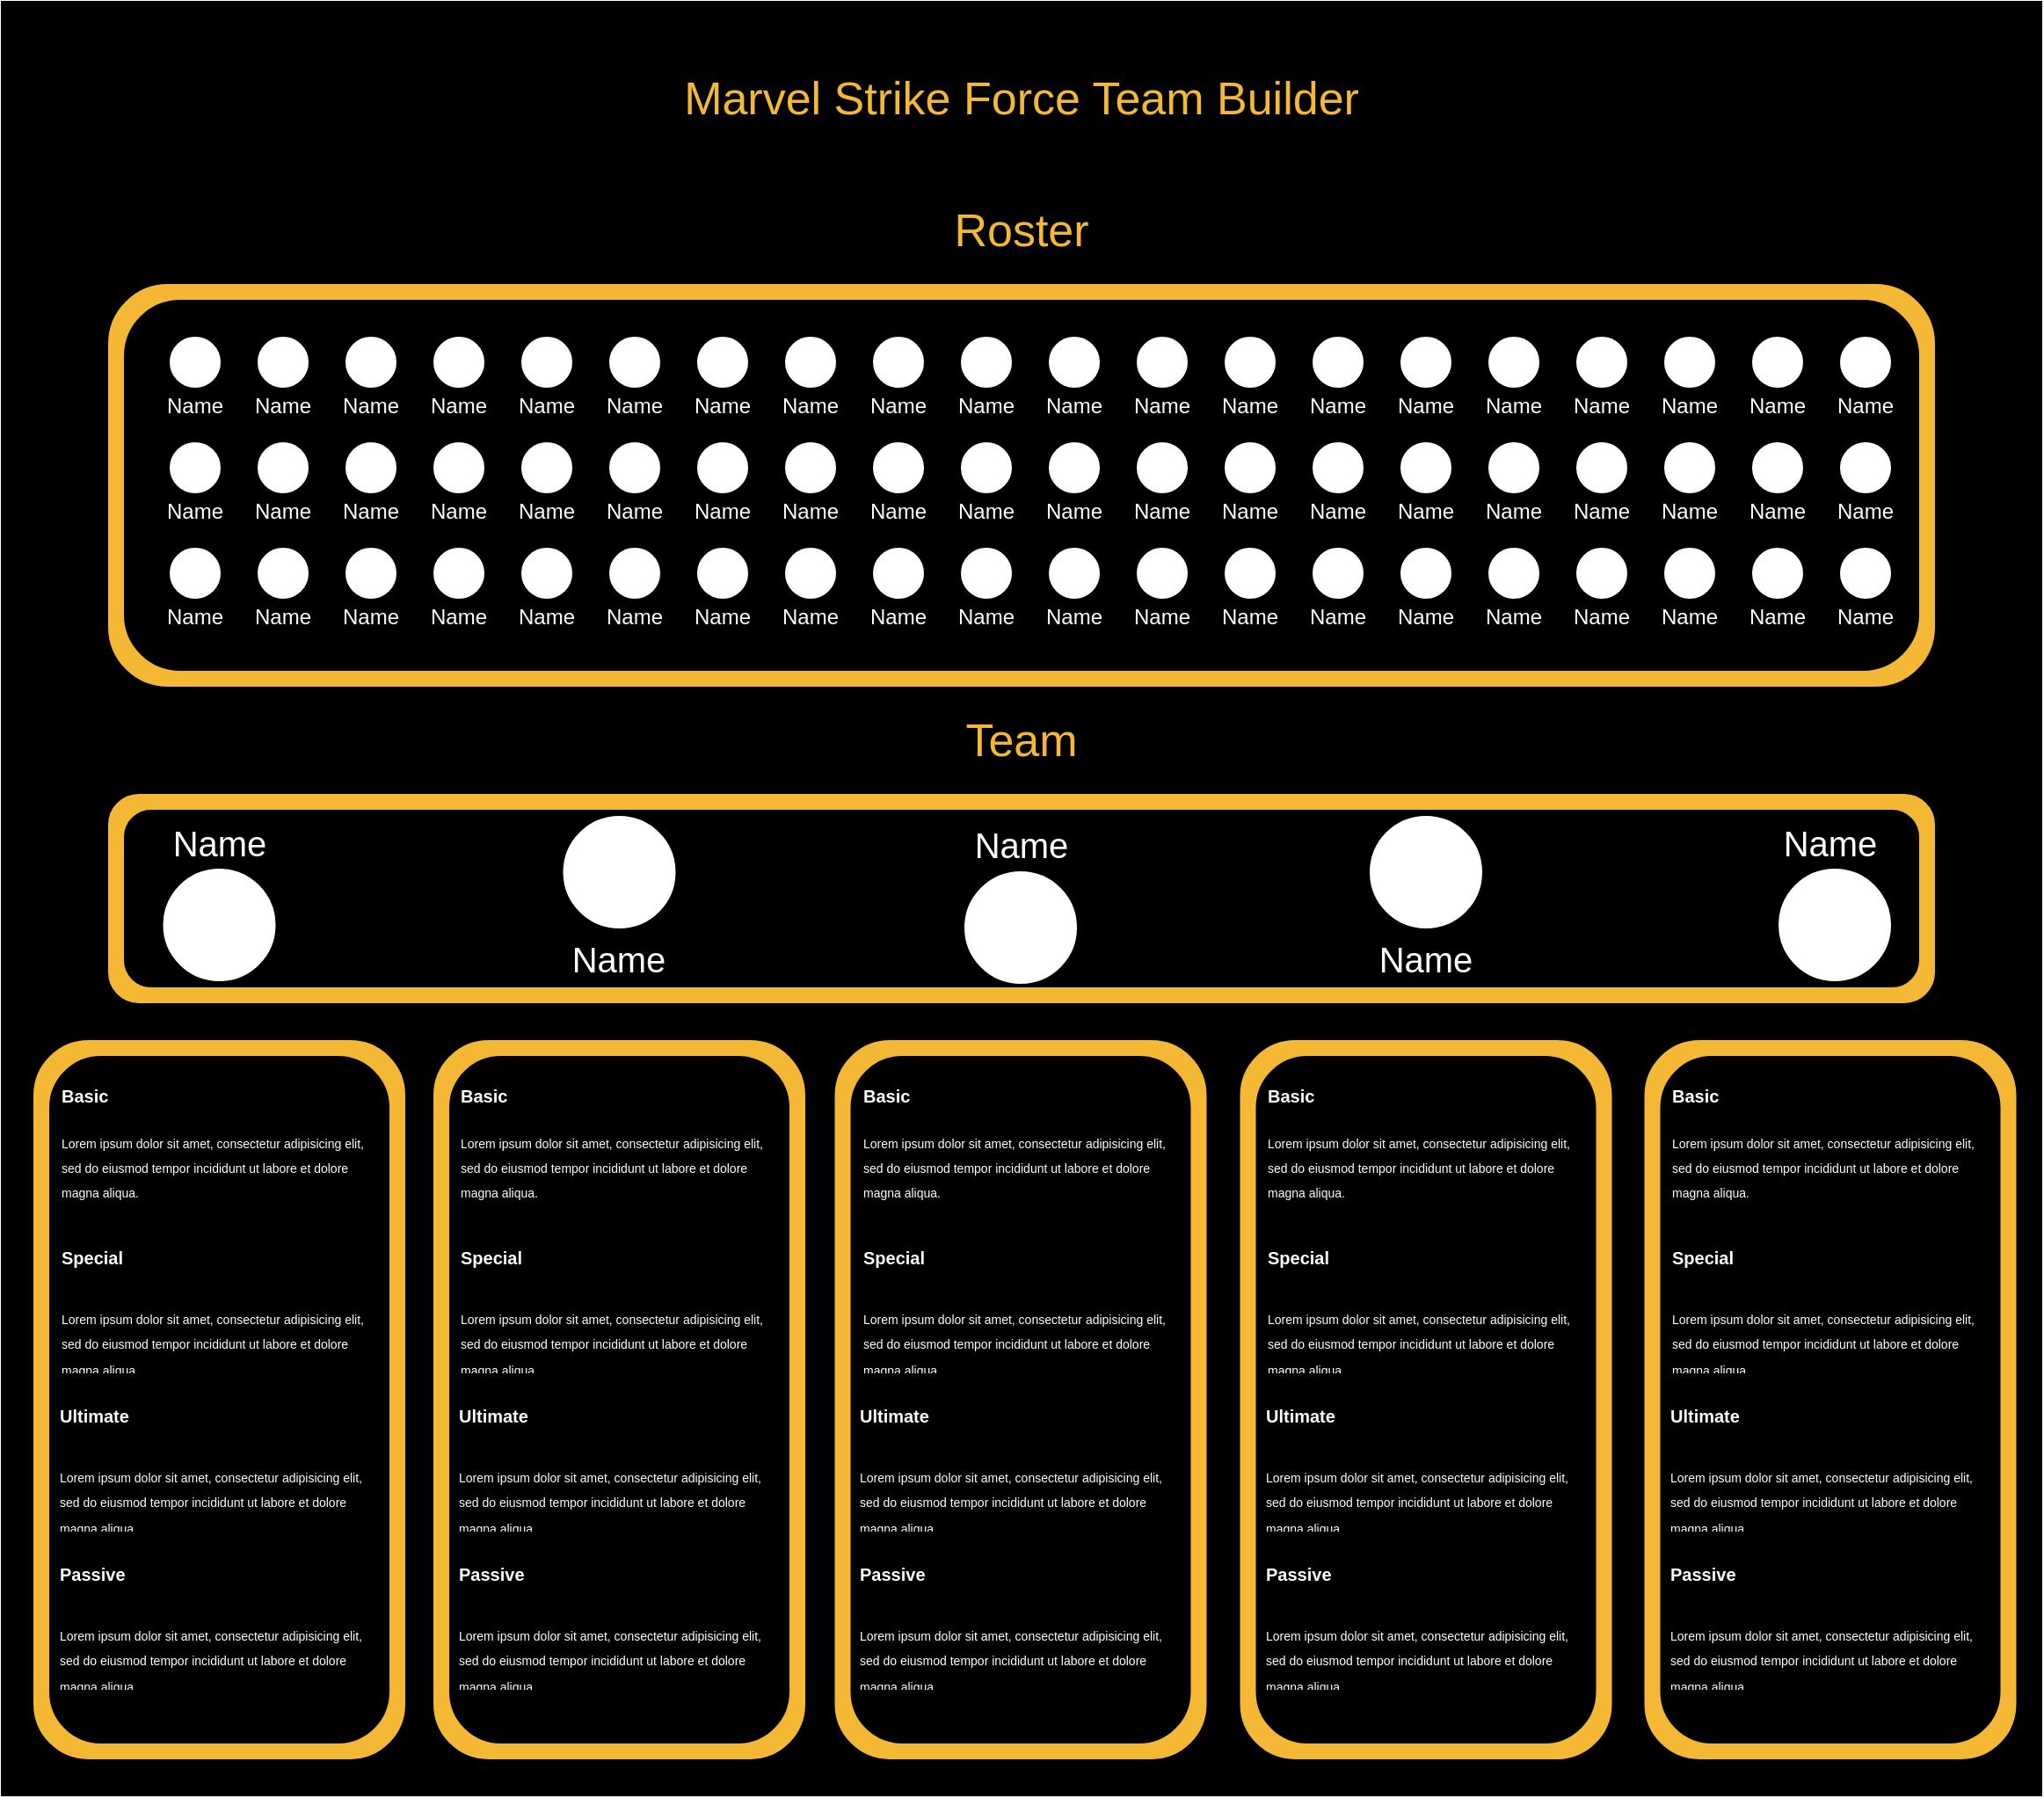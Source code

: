 <mxfile version="14.7.2" type="github">
  <diagram id="bbw6iXYJXdLu6hxIXhFQ" name="Page-1">
    <mxGraphModel dx="2946" dy="1980" grid="1" gridSize="10" guides="1" tooltips="1" connect="1" arrows="1" fold="1" page="1" pageScale="1" pageWidth="1169" pageHeight="827" math="0" shadow="0">
      <root>
        <mxCell id="0" />
        <mxCell id="1" parent="0" />
        <mxCell id="4hjpOmQQZ08YqFkU7Iz2-3" value="" style="rounded=0;whiteSpace=wrap;html=1;fillColor=#000000;" vertex="1" parent="1">
          <mxGeometry x="10" y="-80" width="1160" height="1020" as="geometry" />
        </mxCell>
        <mxCell id="4hjpOmQQZ08YqFkU7Iz2-4" value="" style="rounded=1;whiteSpace=wrap;html=1;fillColor=#f4b834;" vertex="1" parent="1">
          <mxGeometry x="70" y="80" width="1040" height="230" as="geometry" />
        </mxCell>
        <mxCell id="4hjpOmQQZ08YqFkU7Iz2-5" value="&lt;font color=&quot;#f4b834&quot; style=&quot;font-size: 26px&quot;&gt;Roster&lt;/font&gt;" style="text;html=1;strokeColor=none;fillColor=none;align=center;verticalAlign=middle;whiteSpace=wrap;rounded=0;" vertex="1" parent="1">
          <mxGeometry x="510" y="30" width="160" height="40" as="geometry" />
        </mxCell>
        <mxCell id="4hjpOmQQZ08YqFkU7Iz2-7" value="" style="rounded=1;whiteSpace=wrap;html=1;fillColor=#000000;" vertex="1" parent="1">
          <mxGeometry x="80" y="90" width="1020" height="210" as="geometry" />
        </mxCell>
        <mxCell id="4hjpOmQQZ08YqFkU7Iz2-8" value="" style="ellipse;whiteSpace=wrap;html=1;aspect=fixed;fillColor=#FFFFFF;" vertex="1" parent="1">
          <mxGeometry x="105" y="110" width="30" height="30" as="geometry" />
        </mxCell>
        <mxCell id="4hjpOmQQZ08YqFkU7Iz2-9" value="&lt;font color=&quot;#ffffff&quot;&gt;Name&lt;/font&gt;" style="text;html=1;strokeColor=none;fillColor=none;align=center;verticalAlign=middle;whiteSpace=wrap;rounded=0;" vertex="1" parent="1">
          <mxGeometry x="100" y="140" width="40" height="20" as="geometry" />
        </mxCell>
        <mxCell id="4hjpOmQQZ08YqFkU7Iz2-10" value="" style="ellipse;whiteSpace=wrap;html=1;aspect=fixed;fillColor=#FFFFFF;" vertex="1" parent="1">
          <mxGeometry x="155" y="110" width="30" height="30" as="geometry" />
        </mxCell>
        <mxCell id="4hjpOmQQZ08YqFkU7Iz2-11" value="&lt;font color=&quot;#ffffff&quot;&gt;Name&lt;/font&gt;" style="text;html=1;strokeColor=none;fillColor=none;align=center;verticalAlign=middle;whiteSpace=wrap;rounded=0;" vertex="1" parent="1">
          <mxGeometry x="150" y="140" width="40" height="20" as="geometry" />
        </mxCell>
        <mxCell id="4hjpOmQQZ08YqFkU7Iz2-12" value="" style="ellipse;whiteSpace=wrap;html=1;aspect=fixed;fillColor=#FFFFFF;" vertex="1" parent="1">
          <mxGeometry x="205" y="110" width="30" height="30" as="geometry" />
        </mxCell>
        <mxCell id="4hjpOmQQZ08YqFkU7Iz2-13" value="&lt;font color=&quot;#ffffff&quot;&gt;Name&lt;/font&gt;" style="text;html=1;strokeColor=none;fillColor=none;align=center;verticalAlign=middle;whiteSpace=wrap;rounded=0;" vertex="1" parent="1">
          <mxGeometry x="200" y="140" width="40" height="20" as="geometry" />
        </mxCell>
        <mxCell id="4hjpOmQQZ08YqFkU7Iz2-14" value="" style="ellipse;whiteSpace=wrap;html=1;aspect=fixed;fillColor=#FFFFFF;" vertex="1" parent="1">
          <mxGeometry x="255" y="110" width="30" height="30" as="geometry" />
        </mxCell>
        <mxCell id="4hjpOmQQZ08YqFkU7Iz2-15" value="&lt;font color=&quot;#ffffff&quot;&gt;Name&lt;/font&gt;" style="text;html=1;strokeColor=none;fillColor=none;align=center;verticalAlign=middle;whiteSpace=wrap;rounded=0;" vertex="1" parent="1">
          <mxGeometry x="250" y="140" width="40" height="20" as="geometry" />
        </mxCell>
        <mxCell id="4hjpOmQQZ08YqFkU7Iz2-16" value="" style="ellipse;whiteSpace=wrap;html=1;aspect=fixed;fillColor=#FFFFFF;" vertex="1" parent="1">
          <mxGeometry x="305" y="110" width="30" height="30" as="geometry" />
        </mxCell>
        <mxCell id="4hjpOmQQZ08YqFkU7Iz2-17" value="&lt;font color=&quot;#ffffff&quot;&gt;Name&lt;/font&gt;" style="text;html=1;strokeColor=none;fillColor=none;align=center;verticalAlign=middle;whiteSpace=wrap;rounded=0;" vertex="1" parent="1">
          <mxGeometry x="300" y="140" width="40" height="20" as="geometry" />
        </mxCell>
        <mxCell id="4hjpOmQQZ08YqFkU7Iz2-18" value="" style="ellipse;whiteSpace=wrap;html=1;aspect=fixed;fillColor=#FFFFFF;" vertex="1" parent="1">
          <mxGeometry x="355" y="110" width="30" height="30" as="geometry" />
        </mxCell>
        <mxCell id="4hjpOmQQZ08YqFkU7Iz2-19" value="&lt;font color=&quot;#ffffff&quot;&gt;Name&lt;/font&gt;" style="text;html=1;strokeColor=none;fillColor=none;align=center;verticalAlign=middle;whiteSpace=wrap;rounded=0;" vertex="1" parent="1">
          <mxGeometry x="350" y="140" width="40" height="20" as="geometry" />
        </mxCell>
        <mxCell id="4hjpOmQQZ08YqFkU7Iz2-20" value="" style="ellipse;whiteSpace=wrap;html=1;aspect=fixed;fillColor=#FFFFFF;" vertex="1" parent="1">
          <mxGeometry x="405" y="110" width="30" height="30" as="geometry" />
        </mxCell>
        <mxCell id="4hjpOmQQZ08YqFkU7Iz2-21" value="&lt;font color=&quot;#ffffff&quot;&gt;Name&lt;/font&gt;" style="text;html=1;strokeColor=none;fillColor=none;align=center;verticalAlign=middle;whiteSpace=wrap;rounded=0;" vertex="1" parent="1">
          <mxGeometry x="400" y="140" width="40" height="20" as="geometry" />
        </mxCell>
        <mxCell id="4hjpOmQQZ08YqFkU7Iz2-22" value="" style="ellipse;whiteSpace=wrap;html=1;aspect=fixed;fillColor=#FFFFFF;" vertex="1" parent="1">
          <mxGeometry x="455" y="110" width="30" height="30" as="geometry" />
        </mxCell>
        <mxCell id="4hjpOmQQZ08YqFkU7Iz2-23" value="&lt;font color=&quot;#ffffff&quot;&gt;Name&lt;/font&gt;" style="text;html=1;strokeColor=none;fillColor=none;align=center;verticalAlign=middle;whiteSpace=wrap;rounded=0;" vertex="1" parent="1">
          <mxGeometry x="450" y="140" width="40" height="20" as="geometry" />
        </mxCell>
        <mxCell id="4hjpOmQQZ08YqFkU7Iz2-24" value="" style="ellipse;whiteSpace=wrap;html=1;aspect=fixed;fillColor=#FFFFFF;" vertex="1" parent="1">
          <mxGeometry x="505" y="110" width="30" height="30" as="geometry" />
        </mxCell>
        <mxCell id="4hjpOmQQZ08YqFkU7Iz2-25" value="&lt;font color=&quot;#ffffff&quot;&gt;Name&lt;/font&gt;" style="text;html=1;strokeColor=none;fillColor=none;align=center;verticalAlign=middle;whiteSpace=wrap;rounded=0;" vertex="1" parent="1">
          <mxGeometry x="500" y="140" width="40" height="20" as="geometry" />
        </mxCell>
        <mxCell id="4hjpOmQQZ08YqFkU7Iz2-26" value="" style="ellipse;whiteSpace=wrap;html=1;aspect=fixed;fillColor=#FFFFFF;" vertex="1" parent="1">
          <mxGeometry x="555" y="110" width="30" height="30" as="geometry" />
        </mxCell>
        <mxCell id="4hjpOmQQZ08YqFkU7Iz2-27" value="&lt;font color=&quot;#ffffff&quot;&gt;Name&lt;/font&gt;" style="text;html=1;strokeColor=none;fillColor=none;align=center;verticalAlign=middle;whiteSpace=wrap;rounded=0;" vertex="1" parent="1">
          <mxGeometry x="550" y="140" width="40" height="20" as="geometry" />
        </mxCell>
        <mxCell id="4hjpOmQQZ08YqFkU7Iz2-28" value="" style="ellipse;whiteSpace=wrap;html=1;aspect=fixed;fillColor=#FFFFFF;" vertex="1" parent="1">
          <mxGeometry x="605" y="110" width="30" height="30" as="geometry" />
        </mxCell>
        <mxCell id="4hjpOmQQZ08YqFkU7Iz2-29" value="&lt;font color=&quot;#ffffff&quot;&gt;Name&lt;/font&gt;" style="text;html=1;strokeColor=none;fillColor=none;align=center;verticalAlign=middle;whiteSpace=wrap;rounded=0;" vertex="1" parent="1">
          <mxGeometry x="600" y="140" width="40" height="20" as="geometry" />
        </mxCell>
        <mxCell id="4hjpOmQQZ08YqFkU7Iz2-30" value="" style="ellipse;whiteSpace=wrap;html=1;aspect=fixed;fillColor=#FFFFFF;" vertex="1" parent="1">
          <mxGeometry x="655" y="110" width="30" height="30" as="geometry" />
        </mxCell>
        <mxCell id="4hjpOmQQZ08YqFkU7Iz2-31" value="&lt;font color=&quot;#ffffff&quot;&gt;Name&lt;/font&gt;" style="text;html=1;strokeColor=none;fillColor=none;align=center;verticalAlign=middle;whiteSpace=wrap;rounded=0;" vertex="1" parent="1">
          <mxGeometry x="650" y="140" width="40" height="20" as="geometry" />
        </mxCell>
        <mxCell id="4hjpOmQQZ08YqFkU7Iz2-32" value="" style="ellipse;whiteSpace=wrap;html=1;aspect=fixed;fillColor=#FFFFFF;" vertex="1" parent="1">
          <mxGeometry x="705" y="110" width="30" height="30" as="geometry" />
        </mxCell>
        <mxCell id="4hjpOmQQZ08YqFkU7Iz2-33" value="&lt;font color=&quot;#ffffff&quot;&gt;Name&lt;/font&gt;" style="text;html=1;strokeColor=none;fillColor=none;align=center;verticalAlign=middle;whiteSpace=wrap;rounded=0;" vertex="1" parent="1">
          <mxGeometry x="700" y="140" width="40" height="20" as="geometry" />
        </mxCell>
        <mxCell id="4hjpOmQQZ08YqFkU7Iz2-34" value="" style="ellipse;whiteSpace=wrap;html=1;aspect=fixed;fillColor=#FFFFFF;" vertex="1" parent="1">
          <mxGeometry x="755" y="110" width="30" height="30" as="geometry" />
        </mxCell>
        <mxCell id="4hjpOmQQZ08YqFkU7Iz2-35" value="&lt;font color=&quot;#ffffff&quot;&gt;Name&lt;/font&gt;" style="text;html=1;strokeColor=none;fillColor=none;align=center;verticalAlign=middle;whiteSpace=wrap;rounded=0;" vertex="1" parent="1">
          <mxGeometry x="750" y="140" width="40" height="20" as="geometry" />
        </mxCell>
        <mxCell id="4hjpOmQQZ08YqFkU7Iz2-36" value="" style="ellipse;whiteSpace=wrap;html=1;aspect=fixed;fillColor=#FFFFFF;" vertex="1" parent="1">
          <mxGeometry x="805" y="110" width="30" height="30" as="geometry" />
        </mxCell>
        <mxCell id="4hjpOmQQZ08YqFkU7Iz2-37" value="&lt;font color=&quot;#ffffff&quot;&gt;Name&lt;/font&gt;" style="text;html=1;strokeColor=none;fillColor=none;align=center;verticalAlign=middle;whiteSpace=wrap;rounded=0;" vertex="1" parent="1">
          <mxGeometry x="800" y="140" width="40" height="20" as="geometry" />
        </mxCell>
        <mxCell id="4hjpOmQQZ08YqFkU7Iz2-38" value="" style="ellipse;whiteSpace=wrap;html=1;aspect=fixed;fillColor=#FFFFFF;" vertex="1" parent="1">
          <mxGeometry x="855" y="110" width="30" height="30" as="geometry" />
        </mxCell>
        <mxCell id="4hjpOmQQZ08YqFkU7Iz2-39" value="&lt;font color=&quot;#ffffff&quot;&gt;Name&lt;/font&gt;" style="text;html=1;strokeColor=none;fillColor=none;align=center;verticalAlign=middle;whiteSpace=wrap;rounded=0;" vertex="1" parent="1">
          <mxGeometry x="850" y="140" width="40" height="20" as="geometry" />
        </mxCell>
        <mxCell id="4hjpOmQQZ08YqFkU7Iz2-40" value="" style="ellipse;whiteSpace=wrap;html=1;aspect=fixed;fillColor=#FFFFFF;" vertex="1" parent="1">
          <mxGeometry x="905" y="110" width="30" height="30" as="geometry" />
        </mxCell>
        <mxCell id="4hjpOmQQZ08YqFkU7Iz2-41" value="&lt;font color=&quot;#ffffff&quot;&gt;Name&lt;/font&gt;" style="text;html=1;strokeColor=none;fillColor=none;align=center;verticalAlign=middle;whiteSpace=wrap;rounded=0;" vertex="1" parent="1">
          <mxGeometry x="900" y="140" width="40" height="20" as="geometry" />
        </mxCell>
        <mxCell id="4hjpOmQQZ08YqFkU7Iz2-42" value="" style="ellipse;whiteSpace=wrap;html=1;aspect=fixed;fillColor=#FFFFFF;" vertex="1" parent="1">
          <mxGeometry x="955" y="110" width="30" height="30" as="geometry" />
        </mxCell>
        <mxCell id="4hjpOmQQZ08YqFkU7Iz2-43" value="&lt;font color=&quot;#ffffff&quot;&gt;Name&lt;/font&gt;" style="text;html=1;strokeColor=none;fillColor=none;align=center;verticalAlign=middle;whiteSpace=wrap;rounded=0;" vertex="1" parent="1">
          <mxGeometry x="950" y="140" width="40" height="20" as="geometry" />
        </mxCell>
        <mxCell id="4hjpOmQQZ08YqFkU7Iz2-49" value="" style="ellipse;whiteSpace=wrap;html=1;aspect=fixed;fillColor=#FFFFFF;" vertex="1" parent="1">
          <mxGeometry x="1005" y="110" width="30" height="30" as="geometry" />
        </mxCell>
        <mxCell id="4hjpOmQQZ08YqFkU7Iz2-50" value="&lt;font color=&quot;#ffffff&quot;&gt;Name&lt;/font&gt;" style="text;html=1;strokeColor=none;fillColor=none;align=center;verticalAlign=middle;whiteSpace=wrap;rounded=0;" vertex="1" parent="1">
          <mxGeometry x="1000" y="140" width="40" height="20" as="geometry" />
        </mxCell>
        <mxCell id="4hjpOmQQZ08YqFkU7Iz2-51" value="" style="ellipse;whiteSpace=wrap;html=1;aspect=fixed;fillColor=#FFFFFF;" vertex="1" parent="1">
          <mxGeometry x="1055" y="110" width="30" height="30" as="geometry" />
        </mxCell>
        <mxCell id="4hjpOmQQZ08YqFkU7Iz2-52" value="&lt;font color=&quot;#ffffff&quot;&gt;Name&lt;/font&gt;" style="text;html=1;strokeColor=none;fillColor=none;align=center;verticalAlign=middle;whiteSpace=wrap;rounded=0;" vertex="1" parent="1">
          <mxGeometry x="1050" y="140" width="40" height="20" as="geometry" />
        </mxCell>
        <mxCell id="4hjpOmQQZ08YqFkU7Iz2-55" value="" style="ellipse;whiteSpace=wrap;html=1;aspect=fixed;fillColor=#FFFFFF;" vertex="1" parent="1">
          <mxGeometry x="105" y="170" width="30" height="30" as="geometry" />
        </mxCell>
        <mxCell id="4hjpOmQQZ08YqFkU7Iz2-56" value="&lt;font color=&quot;#ffffff&quot;&gt;Name&lt;/font&gt;" style="text;html=1;strokeColor=none;fillColor=none;align=center;verticalAlign=middle;whiteSpace=wrap;rounded=0;" vertex="1" parent="1">
          <mxGeometry x="100" y="200" width="40" height="20" as="geometry" />
        </mxCell>
        <mxCell id="4hjpOmQQZ08YqFkU7Iz2-57" value="" style="ellipse;whiteSpace=wrap;html=1;aspect=fixed;fillColor=#FFFFFF;" vertex="1" parent="1">
          <mxGeometry x="155" y="170" width="30" height="30" as="geometry" />
        </mxCell>
        <mxCell id="4hjpOmQQZ08YqFkU7Iz2-58" value="&lt;font color=&quot;#ffffff&quot;&gt;Name&lt;/font&gt;" style="text;html=1;strokeColor=none;fillColor=none;align=center;verticalAlign=middle;whiteSpace=wrap;rounded=0;" vertex="1" parent="1">
          <mxGeometry x="150" y="200" width="40" height="20" as="geometry" />
        </mxCell>
        <mxCell id="4hjpOmQQZ08YqFkU7Iz2-59" value="" style="ellipse;whiteSpace=wrap;html=1;aspect=fixed;fillColor=#FFFFFF;" vertex="1" parent="1">
          <mxGeometry x="205" y="170" width="30" height="30" as="geometry" />
        </mxCell>
        <mxCell id="4hjpOmQQZ08YqFkU7Iz2-60" value="&lt;font color=&quot;#ffffff&quot;&gt;Name&lt;/font&gt;" style="text;html=1;strokeColor=none;fillColor=none;align=center;verticalAlign=middle;whiteSpace=wrap;rounded=0;" vertex="1" parent="1">
          <mxGeometry x="200" y="200" width="40" height="20" as="geometry" />
        </mxCell>
        <mxCell id="4hjpOmQQZ08YqFkU7Iz2-61" value="" style="ellipse;whiteSpace=wrap;html=1;aspect=fixed;fillColor=#FFFFFF;" vertex="1" parent="1">
          <mxGeometry x="255" y="170" width="30" height="30" as="geometry" />
        </mxCell>
        <mxCell id="4hjpOmQQZ08YqFkU7Iz2-62" value="&lt;font color=&quot;#ffffff&quot;&gt;Name&lt;/font&gt;" style="text;html=1;strokeColor=none;fillColor=none;align=center;verticalAlign=middle;whiteSpace=wrap;rounded=0;" vertex="1" parent="1">
          <mxGeometry x="250" y="200" width="40" height="20" as="geometry" />
        </mxCell>
        <mxCell id="4hjpOmQQZ08YqFkU7Iz2-63" value="" style="ellipse;whiteSpace=wrap;html=1;aspect=fixed;fillColor=#FFFFFF;" vertex="1" parent="1">
          <mxGeometry x="305" y="170" width="30" height="30" as="geometry" />
        </mxCell>
        <mxCell id="4hjpOmQQZ08YqFkU7Iz2-64" value="&lt;font color=&quot;#ffffff&quot;&gt;Name&lt;/font&gt;" style="text;html=1;strokeColor=none;fillColor=none;align=center;verticalAlign=middle;whiteSpace=wrap;rounded=0;" vertex="1" parent="1">
          <mxGeometry x="300" y="200" width="40" height="20" as="geometry" />
        </mxCell>
        <mxCell id="4hjpOmQQZ08YqFkU7Iz2-65" value="" style="ellipse;whiteSpace=wrap;html=1;aspect=fixed;fillColor=#FFFFFF;" vertex="1" parent="1">
          <mxGeometry x="355" y="170" width="30" height="30" as="geometry" />
        </mxCell>
        <mxCell id="4hjpOmQQZ08YqFkU7Iz2-66" value="&lt;font color=&quot;#ffffff&quot;&gt;Name&lt;/font&gt;" style="text;html=1;strokeColor=none;fillColor=none;align=center;verticalAlign=middle;whiteSpace=wrap;rounded=0;" vertex="1" parent="1">
          <mxGeometry x="350" y="200" width="40" height="20" as="geometry" />
        </mxCell>
        <mxCell id="4hjpOmQQZ08YqFkU7Iz2-67" value="" style="ellipse;whiteSpace=wrap;html=1;aspect=fixed;fillColor=#FFFFFF;" vertex="1" parent="1">
          <mxGeometry x="405" y="170" width="30" height="30" as="geometry" />
        </mxCell>
        <mxCell id="4hjpOmQQZ08YqFkU7Iz2-68" value="&lt;font color=&quot;#ffffff&quot;&gt;Name&lt;/font&gt;" style="text;html=1;strokeColor=none;fillColor=none;align=center;verticalAlign=middle;whiteSpace=wrap;rounded=0;" vertex="1" parent="1">
          <mxGeometry x="400" y="200" width="40" height="20" as="geometry" />
        </mxCell>
        <mxCell id="4hjpOmQQZ08YqFkU7Iz2-69" value="" style="ellipse;whiteSpace=wrap;html=1;aspect=fixed;fillColor=#FFFFFF;" vertex="1" parent="1">
          <mxGeometry x="455" y="170" width="30" height="30" as="geometry" />
        </mxCell>
        <mxCell id="4hjpOmQQZ08YqFkU7Iz2-70" value="&lt;font color=&quot;#ffffff&quot;&gt;Name&lt;/font&gt;" style="text;html=1;strokeColor=none;fillColor=none;align=center;verticalAlign=middle;whiteSpace=wrap;rounded=0;" vertex="1" parent="1">
          <mxGeometry x="450" y="200" width="40" height="20" as="geometry" />
        </mxCell>
        <mxCell id="4hjpOmQQZ08YqFkU7Iz2-71" value="" style="ellipse;whiteSpace=wrap;html=1;aspect=fixed;fillColor=#FFFFFF;" vertex="1" parent="1">
          <mxGeometry x="505" y="170" width="30" height="30" as="geometry" />
        </mxCell>
        <mxCell id="4hjpOmQQZ08YqFkU7Iz2-72" value="&lt;font color=&quot;#ffffff&quot;&gt;Name&lt;/font&gt;" style="text;html=1;strokeColor=none;fillColor=none;align=center;verticalAlign=middle;whiteSpace=wrap;rounded=0;" vertex="1" parent="1">
          <mxGeometry x="500" y="200" width="40" height="20" as="geometry" />
        </mxCell>
        <mxCell id="4hjpOmQQZ08YqFkU7Iz2-73" value="" style="ellipse;whiteSpace=wrap;html=1;aspect=fixed;fillColor=#FFFFFF;" vertex="1" parent="1">
          <mxGeometry x="555" y="170" width="30" height="30" as="geometry" />
        </mxCell>
        <mxCell id="4hjpOmQQZ08YqFkU7Iz2-74" value="&lt;font color=&quot;#ffffff&quot;&gt;Name&lt;/font&gt;" style="text;html=1;strokeColor=none;fillColor=none;align=center;verticalAlign=middle;whiteSpace=wrap;rounded=0;" vertex="1" parent="1">
          <mxGeometry x="550" y="200" width="40" height="20" as="geometry" />
        </mxCell>
        <mxCell id="4hjpOmQQZ08YqFkU7Iz2-75" value="" style="ellipse;whiteSpace=wrap;html=1;aspect=fixed;fillColor=#FFFFFF;" vertex="1" parent="1">
          <mxGeometry x="605" y="170" width="30" height="30" as="geometry" />
        </mxCell>
        <mxCell id="4hjpOmQQZ08YqFkU7Iz2-76" value="&lt;font color=&quot;#ffffff&quot;&gt;Name&lt;/font&gt;" style="text;html=1;strokeColor=none;fillColor=none;align=center;verticalAlign=middle;whiteSpace=wrap;rounded=0;" vertex="1" parent="1">
          <mxGeometry x="600" y="200" width="40" height="20" as="geometry" />
        </mxCell>
        <mxCell id="4hjpOmQQZ08YqFkU7Iz2-77" value="" style="ellipse;whiteSpace=wrap;html=1;aspect=fixed;fillColor=#FFFFFF;" vertex="1" parent="1">
          <mxGeometry x="655" y="170" width="30" height="30" as="geometry" />
        </mxCell>
        <mxCell id="4hjpOmQQZ08YqFkU7Iz2-78" value="&lt;font color=&quot;#ffffff&quot;&gt;Name&lt;/font&gt;" style="text;html=1;strokeColor=none;fillColor=none;align=center;verticalAlign=middle;whiteSpace=wrap;rounded=0;" vertex="1" parent="1">
          <mxGeometry x="650" y="200" width="40" height="20" as="geometry" />
        </mxCell>
        <mxCell id="4hjpOmQQZ08YqFkU7Iz2-79" value="" style="ellipse;whiteSpace=wrap;html=1;aspect=fixed;fillColor=#FFFFFF;" vertex="1" parent="1">
          <mxGeometry x="705" y="170" width="30" height="30" as="geometry" />
        </mxCell>
        <mxCell id="4hjpOmQQZ08YqFkU7Iz2-80" value="&lt;font color=&quot;#ffffff&quot;&gt;Name&lt;/font&gt;" style="text;html=1;strokeColor=none;fillColor=none;align=center;verticalAlign=middle;whiteSpace=wrap;rounded=0;" vertex="1" parent="1">
          <mxGeometry x="700" y="200" width="40" height="20" as="geometry" />
        </mxCell>
        <mxCell id="4hjpOmQQZ08YqFkU7Iz2-81" value="" style="ellipse;whiteSpace=wrap;html=1;aspect=fixed;fillColor=#FFFFFF;" vertex="1" parent="1">
          <mxGeometry x="755" y="170" width="30" height="30" as="geometry" />
        </mxCell>
        <mxCell id="4hjpOmQQZ08YqFkU7Iz2-82" value="&lt;font color=&quot;#ffffff&quot;&gt;Name&lt;/font&gt;" style="text;html=1;strokeColor=none;fillColor=none;align=center;verticalAlign=middle;whiteSpace=wrap;rounded=0;" vertex="1" parent="1">
          <mxGeometry x="750" y="200" width="40" height="20" as="geometry" />
        </mxCell>
        <mxCell id="4hjpOmQQZ08YqFkU7Iz2-83" value="" style="ellipse;whiteSpace=wrap;html=1;aspect=fixed;fillColor=#FFFFFF;" vertex="1" parent="1">
          <mxGeometry x="805" y="170" width="30" height="30" as="geometry" />
        </mxCell>
        <mxCell id="4hjpOmQQZ08YqFkU7Iz2-84" value="&lt;font color=&quot;#ffffff&quot;&gt;Name&lt;/font&gt;" style="text;html=1;strokeColor=none;fillColor=none;align=center;verticalAlign=middle;whiteSpace=wrap;rounded=0;" vertex="1" parent="1">
          <mxGeometry x="800" y="200" width="40" height="20" as="geometry" />
        </mxCell>
        <mxCell id="4hjpOmQQZ08YqFkU7Iz2-85" value="" style="ellipse;whiteSpace=wrap;html=1;aspect=fixed;fillColor=#FFFFFF;" vertex="1" parent="1">
          <mxGeometry x="855" y="170" width="30" height="30" as="geometry" />
        </mxCell>
        <mxCell id="4hjpOmQQZ08YqFkU7Iz2-86" value="&lt;font color=&quot;#ffffff&quot;&gt;Name&lt;/font&gt;" style="text;html=1;strokeColor=none;fillColor=none;align=center;verticalAlign=middle;whiteSpace=wrap;rounded=0;" vertex="1" parent="1">
          <mxGeometry x="850" y="200" width="40" height="20" as="geometry" />
        </mxCell>
        <mxCell id="4hjpOmQQZ08YqFkU7Iz2-87" value="" style="ellipse;whiteSpace=wrap;html=1;aspect=fixed;fillColor=#FFFFFF;" vertex="1" parent="1">
          <mxGeometry x="905" y="170" width="30" height="30" as="geometry" />
        </mxCell>
        <mxCell id="4hjpOmQQZ08YqFkU7Iz2-88" value="&lt;font color=&quot;#ffffff&quot;&gt;Name&lt;/font&gt;" style="text;html=1;strokeColor=none;fillColor=none;align=center;verticalAlign=middle;whiteSpace=wrap;rounded=0;" vertex="1" parent="1">
          <mxGeometry x="900" y="200" width="40" height="20" as="geometry" />
        </mxCell>
        <mxCell id="4hjpOmQQZ08YqFkU7Iz2-89" value="" style="ellipse;whiteSpace=wrap;html=1;aspect=fixed;fillColor=#FFFFFF;" vertex="1" parent="1">
          <mxGeometry x="955" y="170" width="30" height="30" as="geometry" />
        </mxCell>
        <mxCell id="4hjpOmQQZ08YqFkU7Iz2-90" value="&lt;font color=&quot;#ffffff&quot;&gt;Name&lt;/font&gt;" style="text;html=1;strokeColor=none;fillColor=none;align=center;verticalAlign=middle;whiteSpace=wrap;rounded=0;" vertex="1" parent="1">
          <mxGeometry x="950" y="200" width="40" height="20" as="geometry" />
        </mxCell>
        <mxCell id="4hjpOmQQZ08YqFkU7Iz2-91" value="" style="ellipse;whiteSpace=wrap;html=1;aspect=fixed;fillColor=#FFFFFF;" vertex="1" parent="1">
          <mxGeometry x="1005" y="170" width="30" height="30" as="geometry" />
        </mxCell>
        <mxCell id="4hjpOmQQZ08YqFkU7Iz2-92" value="&lt;font color=&quot;#ffffff&quot;&gt;Name&lt;/font&gt;" style="text;html=1;strokeColor=none;fillColor=none;align=center;verticalAlign=middle;whiteSpace=wrap;rounded=0;" vertex="1" parent="1">
          <mxGeometry x="1000" y="200" width="40" height="20" as="geometry" />
        </mxCell>
        <mxCell id="4hjpOmQQZ08YqFkU7Iz2-93" value="" style="ellipse;whiteSpace=wrap;html=1;aspect=fixed;fillColor=#FFFFFF;" vertex="1" parent="1">
          <mxGeometry x="1055" y="170" width="30" height="30" as="geometry" />
        </mxCell>
        <mxCell id="4hjpOmQQZ08YqFkU7Iz2-94" value="&lt;font color=&quot;#ffffff&quot;&gt;Name&lt;/font&gt;" style="text;html=1;strokeColor=none;fillColor=none;align=center;verticalAlign=middle;whiteSpace=wrap;rounded=0;" vertex="1" parent="1">
          <mxGeometry x="1050" y="200" width="40" height="20" as="geometry" />
        </mxCell>
        <mxCell id="4hjpOmQQZ08YqFkU7Iz2-95" value="" style="ellipse;whiteSpace=wrap;html=1;aspect=fixed;fillColor=#FFFFFF;" vertex="1" parent="1">
          <mxGeometry x="105" y="230" width="30" height="30" as="geometry" />
        </mxCell>
        <mxCell id="4hjpOmQQZ08YqFkU7Iz2-96" value="&lt;font color=&quot;#ffffff&quot;&gt;Name&lt;/font&gt;" style="text;html=1;strokeColor=none;fillColor=none;align=center;verticalAlign=middle;whiteSpace=wrap;rounded=0;" vertex="1" parent="1">
          <mxGeometry x="100" y="260" width="40" height="20" as="geometry" />
        </mxCell>
        <mxCell id="4hjpOmQQZ08YqFkU7Iz2-97" value="" style="ellipse;whiteSpace=wrap;html=1;aspect=fixed;fillColor=#FFFFFF;" vertex="1" parent="1">
          <mxGeometry x="155" y="230" width="30" height="30" as="geometry" />
        </mxCell>
        <mxCell id="4hjpOmQQZ08YqFkU7Iz2-98" value="&lt;font color=&quot;#ffffff&quot;&gt;Name&lt;/font&gt;" style="text;html=1;strokeColor=none;fillColor=none;align=center;verticalAlign=middle;whiteSpace=wrap;rounded=0;" vertex="1" parent="1">
          <mxGeometry x="150" y="260" width="40" height="20" as="geometry" />
        </mxCell>
        <mxCell id="4hjpOmQQZ08YqFkU7Iz2-99" value="" style="ellipse;whiteSpace=wrap;html=1;aspect=fixed;fillColor=#FFFFFF;" vertex="1" parent="1">
          <mxGeometry x="205" y="230" width="30" height="30" as="geometry" />
        </mxCell>
        <mxCell id="4hjpOmQQZ08YqFkU7Iz2-100" value="&lt;font color=&quot;#ffffff&quot;&gt;Name&lt;/font&gt;" style="text;html=1;strokeColor=none;fillColor=none;align=center;verticalAlign=middle;whiteSpace=wrap;rounded=0;" vertex="1" parent="1">
          <mxGeometry x="200" y="260" width="40" height="20" as="geometry" />
        </mxCell>
        <mxCell id="4hjpOmQQZ08YqFkU7Iz2-101" value="" style="ellipse;whiteSpace=wrap;html=1;aspect=fixed;fillColor=#FFFFFF;" vertex="1" parent="1">
          <mxGeometry x="255" y="230" width="30" height="30" as="geometry" />
        </mxCell>
        <mxCell id="4hjpOmQQZ08YqFkU7Iz2-102" value="&lt;font color=&quot;#ffffff&quot;&gt;Name&lt;/font&gt;" style="text;html=1;strokeColor=none;fillColor=none;align=center;verticalAlign=middle;whiteSpace=wrap;rounded=0;" vertex="1" parent="1">
          <mxGeometry x="250" y="260" width="40" height="20" as="geometry" />
        </mxCell>
        <mxCell id="4hjpOmQQZ08YqFkU7Iz2-103" value="" style="ellipse;whiteSpace=wrap;html=1;aspect=fixed;fillColor=#FFFFFF;" vertex="1" parent="1">
          <mxGeometry x="305" y="230" width="30" height="30" as="geometry" />
        </mxCell>
        <mxCell id="4hjpOmQQZ08YqFkU7Iz2-104" value="&lt;font color=&quot;#ffffff&quot;&gt;Name&lt;/font&gt;" style="text;html=1;strokeColor=none;fillColor=none;align=center;verticalAlign=middle;whiteSpace=wrap;rounded=0;" vertex="1" parent="1">
          <mxGeometry x="300" y="260" width="40" height="20" as="geometry" />
        </mxCell>
        <mxCell id="4hjpOmQQZ08YqFkU7Iz2-105" value="" style="ellipse;whiteSpace=wrap;html=1;aspect=fixed;fillColor=#FFFFFF;" vertex="1" parent="1">
          <mxGeometry x="355" y="230" width="30" height="30" as="geometry" />
        </mxCell>
        <mxCell id="4hjpOmQQZ08YqFkU7Iz2-106" value="&lt;font color=&quot;#ffffff&quot;&gt;Name&lt;/font&gt;" style="text;html=1;strokeColor=none;fillColor=none;align=center;verticalAlign=middle;whiteSpace=wrap;rounded=0;" vertex="1" parent="1">
          <mxGeometry x="350" y="260" width="40" height="20" as="geometry" />
        </mxCell>
        <mxCell id="4hjpOmQQZ08YqFkU7Iz2-107" value="" style="ellipse;whiteSpace=wrap;html=1;aspect=fixed;fillColor=#FFFFFF;" vertex="1" parent="1">
          <mxGeometry x="405" y="230" width="30" height="30" as="geometry" />
        </mxCell>
        <mxCell id="4hjpOmQQZ08YqFkU7Iz2-108" value="&lt;font color=&quot;#ffffff&quot;&gt;Name&lt;/font&gt;" style="text;html=1;strokeColor=none;fillColor=none;align=center;verticalAlign=middle;whiteSpace=wrap;rounded=0;" vertex="1" parent="1">
          <mxGeometry x="400" y="260" width="40" height="20" as="geometry" />
        </mxCell>
        <mxCell id="4hjpOmQQZ08YqFkU7Iz2-109" value="" style="ellipse;whiteSpace=wrap;html=1;aspect=fixed;fillColor=#FFFFFF;" vertex="1" parent="1">
          <mxGeometry x="455" y="230" width="30" height="30" as="geometry" />
        </mxCell>
        <mxCell id="4hjpOmQQZ08YqFkU7Iz2-110" value="&lt;font color=&quot;#ffffff&quot;&gt;Name&lt;/font&gt;" style="text;html=1;strokeColor=none;fillColor=none;align=center;verticalAlign=middle;whiteSpace=wrap;rounded=0;" vertex="1" parent="1">
          <mxGeometry x="450" y="260" width="40" height="20" as="geometry" />
        </mxCell>
        <mxCell id="4hjpOmQQZ08YqFkU7Iz2-111" value="" style="ellipse;whiteSpace=wrap;html=1;aspect=fixed;fillColor=#FFFFFF;" vertex="1" parent="1">
          <mxGeometry x="505" y="230" width="30" height="30" as="geometry" />
        </mxCell>
        <mxCell id="4hjpOmQQZ08YqFkU7Iz2-112" value="&lt;font color=&quot;#ffffff&quot;&gt;Name&lt;/font&gt;" style="text;html=1;strokeColor=none;fillColor=none;align=center;verticalAlign=middle;whiteSpace=wrap;rounded=0;" vertex="1" parent="1">
          <mxGeometry x="500" y="260" width="40" height="20" as="geometry" />
        </mxCell>
        <mxCell id="4hjpOmQQZ08YqFkU7Iz2-113" value="" style="ellipse;whiteSpace=wrap;html=1;aspect=fixed;fillColor=#FFFFFF;" vertex="1" parent="1">
          <mxGeometry x="555" y="230" width="30" height="30" as="geometry" />
        </mxCell>
        <mxCell id="4hjpOmQQZ08YqFkU7Iz2-114" value="&lt;font color=&quot;#ffffff&quot;&gt;Name&lt;/font&gt;" style="text;html=1;strokeColor=none;fillColor=none;align=center;verticalAlign=middle;whiteSpace=wrap;rounded=0;" vertex="1" parent="1">
          <mxGeometry x="550" y="260" width="40" height="20" as="geometry" />
        </mxCell>
        <mxCell id="4hjpOmQQZ08YqFkU7Iz2-115" value="" style="ellipse;whiteSpace=wrap;html=1;aspect=fixed;fillColor=#FFFFFF;" vertex="1" parent="1">
          <mxGeometry x="605" y="230" width="30" height="30" as="geometry" />
        </mxCell>
        <mxCell id="4hjpOmQQZ08YqFkU7Iz2-116" value="&lt;font color=&quot;#ffffff&quot;&gt;Name&lt;/font&gt;" style="text;html=1;strokeColor=none;fillColor=none;align=center;verticalAlign=middle;whiteSpace=wrap;rounded=0;" vertex="1" parent="1">
          <mxGeometry x="600" y="260" width="40" height="20" as="geometry" />
        </mxCell>
        <mxCell id="4hjpOmQQZ08YqFkU7Iz2-117" value="" style="ellipse;whiteSpace=wrap;html=1;aspect=fixed;fillColor=#FFFFFF;" vertex="1" parent="1">
          <mxGeometry x="655" y="230" width="30" height="30" as="geometry" />
        </mxCell>
        <mxCell id="4hjpOmQQZ08YqFkU7Iz2-118" value="&lt;font color=&quot;#ffffff&quot;&gt;Name&lt;/font&gt;" style="text;html=1;strokeColor=none;fillColor=none;align=center;verticalAlign=middle;whiteSpace=wrap;rounded=0;" vertex="1" parent="1">
          <mxGeometry x="650" y="260" width="40" height="20" as="geometry" />
        </mxCell>
        <mxCell id="4hjpOmQQZ08YqFkU7Iz2-119" value="" style="ellipse;whiteSpace=wrap;html=1;aspect=fixed;fillColor=#FFFFFF;" vertex="1" parent="1">
          <mxGeometry x="705" y="230" width="30" height="30" as="geometry" />
        </mxCell>
        <mxCell id="4hjpOmQQZ08YqFkU7Iz2-120" value="&lt;font color=&quot;#ffffff&quot;&gt;Name&lt;/font&gt;" style="text;html=1;strokeColor=none;fillColor=none;align=center;verticalAlign=middle;whiteSpace=wrap;rounded=0;" vertex="1" parent="1">
          <mxGeometry x="700" y="260" width="40" height="20" as="geometry" />
        </mxCell>
        <mxCell id="4hjpOmQQZ08YqFkU7Iz2-121" value="" style="ellipse;whiteSpace=wrap;html=1;aspect=fixed;fillColor=#FFFFFF;" vertex="1" parent="1">
          <mxGeometry x="755" y="230" width="30" height="30" as="geometry" />
        </mxCell>
        <mxCell id="4hjpOmQQZ08YqFkU7Iz2-122" value="&lt;font color=&quot;#ffffff&quot;&gt;Name&lt;/font&gt;" style="text;html=1;strokeColor=none;fillColor=none;align=center;verticalAlign=middle;whiteSpace=wrap;rounded=0;" vertex="1" parent="1">
          <mxGeometry x="750" y="260" width="40" height="20" as="geometry" />
        </mxCell>
        <mxCell id="4hjpOmQQZ08YqFkU7Iz2-123" value="" style="ellipse;whiteSpace=wrap;html=1;aspect=fixed;fillColor=#FFFFFF;" vertex="1" parent="1">
          <mxGeometry x="805" y="230" width="30" height="30" as="geometry" />
        </mxCell>
        <mxCell id="4hjpOmQQZ08YqFkU7Iz2-124" value="&lt;font color=&quot;#ffffff&quot;&gt;Name&lt;/font&gt;" style="text;html=1;strokeColor=none;fillColor=none;align=center;verticalAlign=middle;whiteSpace=wrap;rounded=0;" vertex="1" parent="1">
          <mxGeometry x="800" y="260" width="40" height="20" as="geometry" />
        </mxCell>
        <mxCell id="4hjpOmQQZ08YqFkU7Iz2-125" value="" style="ellipse;whiteSpace=wrap;html=1;aspect=fixed;fillColor=#FFFFFF;" vertex="1" parent="1">
          <mxGeometry x="855" y="230" width="30" height="30" as="geometry" />
        </mxCell>
        <mxCell id="4hjpOmQQZ08YqFkU7Iz2-126" value="&lt;font color=&quot;#ffffff&quot;&gt;Name&lt;/font&gt;" style="text;html=1;strokeColor=none;fillColor=none;align=center;verticalAlign=middle;whiteSpace=wrap;rounded=0;" vertex="1" parent="1">
          <mxGeometry x="850" y="260" width="40" height="20" as="geometry" />
        </mxCell>
        <mxCell id="4hjpOmQQZ08YqFkU7Iz2-127" value="" style="ellipse;whiteSpace=wrap;html=1;aspect=fixed;fillColor=#FFFFFF;" vertex="1" parent="1">
          <mxGeometry x="905" y="230" width="30" height="30" as="geometry" />
        </mxCell>
        <mxCell id="4hjpOmQQZ08YqFkU7Iz2-128" value="&lt;font color=&quot;#ffffff&quot;&gt;Name&lt;/font&gt;" style="text;html=1;strokeColor=none;fillColor=none;align=center;verticalAlign=middle;whiteSpace=wrap;rounded=0;" vertex="1" parent="1">
          <mxGeometry x="900" y="260" width="40" height="20" as="geometry" />
        </mxCell>
        <mxCell id="4hjpOmQQZ08YqFkU7Iz2-129" value="" style="ellipse;whiteSpace=wrap;html=1;aspect=fixed;fillColor=#FFFFFF;" vertex="1" parent="1">
          <mxGeometry x="955" y="230" width="30" height="30" as="geometry" />
        </mxCell>
        <mxCell id="4hjpOmQQZ08YqFkU7Iz2-130" value="&lt;font color=&quot;#ffffff&quot;&gt;Name&lt;/font&gt;" style="text;html=1;strokeColor=none;fillColor=none;align=center;verticalAlign=middle;whiteSpace=wrap;rounded=0;" vertex="1" parent="1">
          <mxGeometry x="950" y="260" width="40" height="20" as="geometry" />
        </mxCell>
        <mxCell id="4hjpOmQQZ08YqFkU7Iz2-131" value="" style="ellipse;whiteSpace=wrap;html=1;aspect=fixed;fillColor=#FFFFFF;" vertex="1" parent="1">
          <mxGeometry x="1005" y="230" width="30" height="30" as="geometry" />
        </mxCell>
        <mxCell id="4hjpOmQQZ08YqFkU7Iz2-132" value="&lt;font color=&quot;#ffffff&quot;&gt;Name&lt;/font&gt;" style="text;html=1;strokeColor=none;fillColor=none;align=center;verticalAlign=middle;whiteSpace=wrap;rounded=0;" vertex="1" parent="1">
          <mxGeometry x="1000" y="260" width="40" height="20" as="geometry" />
        </mxCell>
        <mxCell id="4hjpOmQQZ08YqFkU7Iz2-133" value="" style="ellipse;whiteSpace=wrap;html=1;aspect=fixed;fillColor=#FFFFFF;" vertex="1" parent="1">
          <mxGeometry x="1055" y="230" width="30" height="30" as="geometry" />
        </mxCell>
        <mxCell id="4hjpOmQQZ08YqFkU7Iz2-134" value="&lt;font color=&quot;#ffffff&quot;&gt;Name&lt;/font&gt;" style="text;html=1;strokeColor=none;fillColor=none;align=center;verticalAlign=middle;whiteSpace=wrap;rounded=0;" vertex="1" parent="1">
          <mxGeometry x="1050" y="260" width="40" height="20" as="geometry" />
        </mxCell>
        <mxCell id="4hjpOmQQZ08YqFkU7Iz2-135" value="&lt;font color=&quot;#f4b834&quot; style=&quot;font-size: 26px&quot;&gt;Team&lt;/font&gt;" style="text;html=1;strokeColor=none;fillColor=none;align=center;verticalAlign=middle;whiteSpace=wrap;rounded=0;" vertex="1" parent="1">
          <mxGeometry x="510" y="320" width="160" height="40" as="geometry" />
        </mxCell>
        <mxCell id="4hjpOmQQZ08YqFkU7Iz2-139" value="" style="rounded=1;whiteSpace=wrap;html=1;fillColor=#f4b834;" vertex="1" parent="1">
          <mxGeometry x="70" y="370" width="1040" height="120" as="geometry" />
        </mxCell>
        <mxCell id="4hjpOmQQZ08YqFkU7Iz2-140" value="" style="rounded=1;whiteSpace=wrap;html=1;fillColor=#000000;" vertex="1" parent="1">
          <mxGeometry x="80" y="380" width="1020" height="100" as="geometry" />
        </mxCell>
        <mxCell id="4hjpOmQQZ08YqFkU7Iz2-141" value="" style="ellipse;whiteSpace=wrap;html=1;aspect=fixed;fillColor=#FFFFFF;" vertex="1" parent="1">
          <mxGeometry x="101.25" y="412.5" width="65" height="65" as="geometry" />
        </mxCell>
        <mxCell id="4hjpOmQQZ08YqFkU7Iz2-142" value="&lt;font color=&quot;#ffffff&quot; style=&quot;font-size: 20px&quot;&gt;Name&lt;/font&gt;" style="text;html=1;strokeColor=none;fillColor=none;align=center;verticalAlign=middle;whiteSpace=wrap;rounded=0;" vertex="1" parent="1">
          <mxGeometry x="93.75" y="382.5" width="80" height="30" as="geometry" />
        </mxCell>
        <mxCell id="4hjpOmQQZ08YqFkU7Iz2-143" value="" style="ellipse;whiteSpace=wrap;html=1;aspect=fixed;fillColor=#FFFFFF;" vertex="1" parent="1">
          <mxGeometry x="557" y="414" width="65" height="65" as="geometry" />
        </mxCell>
        <mxCell id="4hjpOmQQZ08YqFkU7Iz2-144" value="" style="ellipse;whiteSpace=wrap;html=1;aspect=fixed;fillColor=#FFFFFF;" vertex="1" parent="1">
          <mxGeometry x="328.75" y="382.5" width="65" height="65" as="geometry" />
        </mxCell>
        <mxCell id="4hjpOmQQZ08YqFkU7Iz2-145" value="" style="ellipse;whiteSpace=wrap;html=1;aspect=fixed;fillColor=#FFFFFF;" vertex="1" parent="1">
          <mxGeometry x="787.5" y="382.5" width="65" height="65" as="geometry" />
        </mxCell>
        <mxCell id="4hjpOmQQZ08YqFkU7Iz2-146" value="" style="ellipse;whiteSpace=wrap;html=1;aspect=fixed;fillColor=#FFFFFF;" vertex="1" parent="1">
          <mxGeometry x="1020" y="412.5" width="65" height="65" as="geometry" />
        </mxCell>
        <mxCell id="4hjpOmQQZ08YqFkU7Iz2-147" value="&lt;font color=&quot;#ffffff&quot; style=&quot;font-size: 20px&quot;&gt;Name&lt;/font&gt;" style="text;html=1;strokeColor=none;fillColor=none;align=center;verticalAlign=middle;whiteSpace=wrap;rounded=0;" vertex="1" parent="1">
          <mxGeometry x="321.25" y="449" width="80" height="30" as="geometry" />
        </mxCell>
        <mxCell id="4hjpOmQQZ08YqFkU7Iz2-148" value="&lt;font color=&quot;#ffffff&quot; style=&quot;font-size: 20px&quot;&gt;Name&lt;/font&gt;" style="text;html=1;strokeColor=none;fillColor=none;align=center;verticalAlign=middle;whiteSpace=wrap;rounded=0;" vertex="1" parent="1">
          <mxGeometry x="550" y="384" width="80" height="30" as="geometry" />
        </mxCell>
        <mxCell id="4hjpOmQQZ08YqFkU7Iz2-149" value="&lt;font color=&quot;#ffffff&quot; style=&quot;font-size: 20px&quot;&gt;Name&lt;/font&gt;" style="text;html=1;strokeColor=none;fillColor=none;align=center;verticalAlign=middle;whiteSpace=wrap;rounded=0;" vertex="1" parent="1">
          <mxGeometry x="1010" y="382.5" width="80" height="30" as="geometry" />
        </mxCell>
        <mxCell id="4hjpOmQQZ08YqFkU7Iz2-150" value="&lt;font color=&quot;#ffffff&quot; style=&quot;font-size: 20px&quot;&gt;Name&lt;/font&gt;" style="text;html=1;strokeColor=none;fillColor=none;align=center;verticalAlign=middle;whiteSpace=wrap;rounded=0;" vertex="1" parent="1">
          <mxGeometry x="780" y="449" width="80" height="30" as="geometry" />
        </mxCell>
        <mxCell id="4hjpOmQQZ08YqFkU7Iz2-151" value="" style="rounded=1;whiteSpace=wrap;html=1;fillColor=#f4b834;" vertex="1" parent="1">
          <mxGeometry x="27.5" y="510" width="212.5" height="410" as="geometry" />
        </mxCell>
        <mxCell id="4hjpOmQQZ08YqFkU7Iz2-152" value="" style="rounded=1;whiteSpace=wrap;html=1;fillColor=#000000;" vertex="1" parent="1">
          <mxGeometry x="37.5" y="520" width="192.5" height="390" as="geometry" />
        </mxCell>
        <mxCell id="4hjpOmQQZ08YqFkU7Iz2-163" value="&lt;h1 style=&quot;font-size: 10px&quot;&gt;&lt;font color=&quot;#ffffff&quot; style=&quot;font-size: 10px&quot;&gt;Basic&lt;/font&gt;&lt;/h1&gt;&lt;p&gt;&lt;font color=&quot;#ffffff&quot; style=&quot;font-size: 7px&quot;&gt;Lorem ipsum dolor sit amet, consectetur adipisicing elit, sed do eiusmod tempor incididunt ut labore et dolore magna aliqua.&lt;/font&gt;&lt;/p&gt;" style="text;html=1;strokeColor=none;fillColor=none;spacing=5;spacingTop=-20;whiteSpace=wrap;overflow=hidden;rounded=0;" vertex="1" parent="1">
          <mxGeometry x="38.75" y="540" width="190" height="70" as="geometry" />
        </mxCell>
        <mxCell id="4hjpOmQQZ08YqFkU7Iz2-168" value="&lt;h1&gt;&lt;font color=&quot;#ffffff&quot; style=&quot;font-size: 10px&quot;&gt;Special&lt;/font&gt;&lt;/h1&gt;&lt;p&gt;&lt;font color=&quot;#ffffff&quot; style=&quot;font-size: 7px&quot;&gt;Lorem ipsum dolor sit amet, consectetur adipisicing elit, sed do eiusmod tempor incididunt ut labore et dolore magna aliqua.&lt;/font&gt;&lt;/p&gt;" style="text;html=1;strokeColor=none;fillColor=none;spacing=5;spacingTop=-20;whiteSpace=wrap;overflow=hidden;rounded=0;" vertex="1" parent="1">
          <mxGeometry x="38.75" y="610" width="190" height="90" as="geometry" />
        </mxCell>
        <mxCell id="4hjpOmQQZ08YqFkU7Iz2-169" value="&lt;h1&gt;&lt;font color=&quot;#ffffff&quot; style=&quot;font-size: 10px&quot;&gt;Ultimate&lt;/font&gt;&lt;/h1&gt;&lt;p&gt;&lt;font color=&quot;#ffffff&quot; style=&quot;font-size: 7px&quot;&gt;Lorem ipsum dolor sit amet, consectetur adipisicing elit, sed do eiusmod tempor incididunt ut labore et dolore magna aliqua.&lt;/font&gt;&lt;/p&gt;" style="text;html=1;strokeColor=none;fillColor=none;spacing=5;spacingTop=-20;whiteSpace=wrap;overflow=hidden;rounded=0;" vertex="1" parent="1">
          <mxGeometry x="37.5" y="700" width="190" height="90" as="geometry" />
        </mxCell>
        <mxCell id="4hjpOmQQZ08YqFkU7Iz2-170" value="&lt;h1&gt;&lt;font color=&quot;#ffffff&quot; style=&quot;font-size: 10px&quot;&gt;Passive&lt;/font&gt;&lt;/h1&gt;&lt;p&gt;&lt;font color=&quot;#ffffff&quot; style=&quot;font-size: 7px&quot;&gt;Lorem ipsum dolor sit amet, consectetur adipisicing elit, sed do eiusmod tempor incididunt ut labore et dolore magna aliqua.&lt;/font&gt;&lt;/p&gt;" style="text;html=1;strokeColor=none;fillColor=none;spacing=5;spacingTop=-20;whiteSpace=wrap;overflow=hidden;rounded=0;" vertex="1" parent="1">
          <mxGeometry x="37.5" y="790" width="190" height="90" as="geometry" />
        </mxCell>
        <mxCell id="4hjpOmQQZ08YqFkU7Iz2-172" value="" style="rounded=1;whiteSpace=wrap;html=1;fillColor=#f4b834;" vertex="1" parent="1">
          <mxGeometry x="255" y="510" width="212.5" height="410" as="geometry" />
        </mxCell>
        <mxCell id="4hjpOmQQZ08YqFkU7Iz2-173" value="" style="rounded=1;whiteSpace=wrap;html=1;fillColor=#000000;" vertex="1" parent="1">
          <mxGeometry x="265" y="520" width="192.5" height="390" as="geometry" />
        </mxCell>
        <mxCell id="4hjpOmQQZ08YqFkU7Iz2-174" value="&lt;h1 style=&quot;font-size: 10px&quot;&gt;&lt;font color=&quot;#ffffff&quot; style=&quot;font-size: 10px&quot;&gt;Basic&lt;/font&gt;&lt;/h1&gt;&lt;p&gt;&lt;font color=&quot;#ffffff&quot; style=&quot;font-size: 7px&quot;&gt;Lorem ipsum dolor sit amet, consectetur adipisicing elit, sed do eiusmod tempor incididunt ut labore et dolore magna aliqua.&lt;/font&gt;&lt;/p&gt;" style="text;html=1;strokeColor=none;fillColor=none;spacing=5;spacingTop=-20;whiteSpace=wrap;overflow=hidden;rounded=0;" vertex="1" parent="1">
          <mxGeometry x="266.25" y="540" width="190" height="70" as="geometry" />
        </mxCell>
        <mxCell id="4hjpOmQQZ08YqFkU7Iz2-175" value="&lt;h1&gt;&lt;font color=&quot;#ffffff&quot; style=&quot;font-size: 10px&quot;&gt;Special&lt;/font&gt;&lt;/h1&gt;&lt;p&gt;&lt;font color=&quot;#ffffff&quot; style=&quot;font-size: 7px&quot;&gt;Lorem ipsum dolor sit amet, consectetur adipisicing elit, sed do eiusmod tempor incididunt ut labore et dolore magna aliqua.&lt;/font&gt;&lt;/p&gt;" style="text;html=1;strokeColor=none;fillColor=none;spacing=5;spacingTop=-20;whiteSpace=wrap;overflow=hidden;rounded=0;" vertex="1" parent="1">
          <mxGeometry x="266.25" y="610" width="190" height="90" as="geometry" />
        </mxCell>
        <mxCell id="4hjpOmQQZ08YqFkU7Iz2-176" value="&lt;h1&gt;&lt;font color=&quot;#ffffff&quot; style=&quot;font-size: 10px&quot;&gt;Ultimate&lt;/font&gt;&lt;/h1&gt;&lt;p&gt;&lt;font color=&quot;#ffffff&quot; style=&quot;font-size: 7px&quot;&gt;Lorem ipsum dolor sit amet, consectetur adipisicing elit, sed do eiusmod tempor incididunt ut labore et dolore magna aliqua.&lt;/font&gt;&lt;/p&gt;" style="text;html=1;strokeColor=none;fillColor=none;spacing=5;spacingTop=-20;whiteSpace=wrap;overflow=hidden;rounded=0;" vertex="1" parent="1">
          <mxGeometry x="265" y="700" width="190" height="90" as="geometry" />
        </mxCell>
        <mxCell id="4hjpOmQQZ08YqFkU7Iz2-177" value="&lt;h1&gt;&lt;font color=&quot;#ffffff&quot; style=&quot;font-size: 10px&quot;&gt;Passive&lt;/font&gt;&lt;/h1&gt;&lt;p&gt;&lt;font color=&quot;#ffffff&quot; style=&quot;font-size: 7px&quot;&gt;Lorem ipsum dolor sit amet, consectetur adipisicing elit, sed do eiusmod tempor incididunt ut labore et dolore magna aliqua.&lt;/font&gt;&lt;/p&gt;" style="text;html=1;strokeColor=none;fillColor=none;spacing=5;spacingTop=-20;whiteSpace=wrap;overflow=hidden;rounded=0;" vertex="1" parent="1">
          <mxGeometry x="265" y="790" width="190" height="90" as="geometry" />
        </mxCell>
        <mxCell id="4hjpOmQQZ08YqFkU7Iz2-178" value="" style="rounded=1;whiteSpace=wrap;html=1;fillColor=#f4b834;" vertex="1" parent="1">
          <mxGeometry x="483.25" y="510" width="212.5" height="410" as="geometry" />
        </mxCell>
        <mxCell id="4hjpOmQQZ08YqFkU7Iz2-179" value="" style="rounded=1;whiteSpace=wrap;html=1;fillColor=#000000;" vertex="1" parent="1">
          <mxGeometry x="493.25" y="520" width="192.5" height="390" as="geometry" />
        </mxCell>
        <mxCell id="4hjpOmQQZ08YqFkU7Iz2-180" value="&lt;h1 style=&quot;font-size: 10px&quot;&gt;&lt;font color=&quot;#ffffff&quot; style=&quot;font-size: 10px&quot;&gt;Basic&lt;/font&gt;&lt;/h1&gt;&lt;p&gt;&lt;font color=&quot;#ffffff&quot; style=&quot;font-size: 7px&quot;&gt;Lorem ipsum dolor sit amet, consectetur adipisicing elit, sed do eiusmod tempor incididunt ut labore et dolore magna aliqua.&lt;/font&gt;&lt;/p&gt;" style="text;html=1;strokeColor=none;fillColor=none;spacing=5;spacingTop=-20;whiteSpace=wrap;overflow=hidden;rounded=0;" vertex="1" parent="1">
          <mxGeometry x="494.5" y="540" width="190" height="70" as="geometry" />
        </mxCell>
        <mxCell id="4hjpOmQQZ08YqFkU7Iz2-181" value="&lt;h1&gt;&lt;font color=&quot;#ffffff&quot; style=&quot;font-size: 10px&quot;&gt;Special&lt;/font&gt;&lt;/h1&gt;&lt;p&gt;&lt;font color=&quot;#ffffff&quot; style=&quot;font-size: 7px&quot;&gt;Lorem ipsum dolor sit amet, consectetur adipisicing elit, sed do eiusmod tempor incididunt ut labore et dolore magna aliqua.&lt;/font&gt;&lt;/p&gt;" style="text;html=1;strokeColor=none;fillColor=none;spacing=5;spacingTop=-20;whiteSpace=wrap;overflow=hidden;rounded=0;" vertex="1" parent="1">
          <mxGeometry x="494.5" y="610" width="190" height="90" as="geometry" />
        </mxCell>
        <mxCell id="4hjpOmQQZ08YqFkU7Iz2-182" value="&lt;h1&gt;&lt;font color=&quot;#ffffff&quot; style=&quot;font-size: 10px&quot;&gt;Ultimate&lt;/font&gt;&lt;/h1&gt;&lt;p&gt;&lt;font color=&quot;#ffffff&quot; style=&quot;font-size: 7px&quot;&gt;Lorem ipsum dolor sit amet, consectetur adipisicing elit, sed do eiusmod tempor incididunt ut labore et dolore magna aliqua.&lt;/font&gt;&lt;/p&gt;" style="text;html=1;strokeColor=none;fillColor=none;spacing=5;spacingTop=-20;whiteSpace=wrap;overflow=hidden;rounded=0;" vertex="1" parent="1">
          <mxGeometry x="493.25" y="700" width="190" height="90" as="geometry" />
        </mxCell>
        <mxCell id="4hjpOmQQZ08YqFkU7Iz2-183" value="&lt;h1&gt;&lt;font color=&quot;#ffffff&quot; style=&quot;font-size: 10px&quot;&gt;Passive&lt;/font&gt;&lt;/h1&gt;&lt;p&gt;&lt;font color=&quot;#ffffff&quot; style=&quot;font-size: 7px&quot;&gt;Lorem ipsum dolor sit amet, consectetur adipisicing elit, sed do eiusmod tempor incididunt ut labore et dolore magna aliqua.&lt;/font&gt;&lt;/p&gt;" style="text;html=1;strokeColor=none;fillColor=none;spacing=5;spacingTop=-20;whiteSpace=wrap;overflow=hidden;rounded=0;" vertex="1" parent="1">
          <mxGeometry x="493.25" y="790" width="190" height="90" as="geometry" />
        </mxCell>
        <mxCell id="4hjpOmQQZ08YqFkU7Iz2-184" value="" style="rounded=1;whiteSpace=wrap;html=1;fillColor=#f4b834;" vertex="1" parent="1">
          <mxGeometry x="713.75" y="510" width="212.5" height="410" as="geometry" />
        </mxCell>
        <mxCell id="4hjpOmQQZ08YqFkU7Iz2-185" value="" style="rounded=1;whiteSpace=wrap;html=1;fillColor=#000000;" vertex="1" parent="1">
          <mxGeometry x="723.75" y="520" width="192.5" height="390" as="geometry" />
        </mxCell>
        <mxCell id="4hjpOmQQZ08YqFkU7Iz2-186" value="&lt;h1 style=&quot;font-size: 10px&quot;&gt;&lt;font color=&quot;#ffffff&quot; style=&quot;font-size: 10px&quot;&gt;Basic&lt;/font&gt;&lt;/h1&gt;&lt;p&gt;&lt;font color=&quot;#ffffff&quot; style=&quot;font-size: 7px&quot;&gt;Lorem ipsum dolor sit amet, consectetur adipisicing elit, sed do eiusmod tempor incididunt ut labore et dolore magna aliqua.&lt;/font&gt;&lt;/p&gt;" style="text;html=1;strokeColor=none;fillColor=none;spacing=5;spacingTop=-20;whiteSpace=wrap;overflow=hidden;rounded=0;" vertex="1" parent="1">
          <mxGeometry x="725" y="540" width="190" height="70" as="geometry" />
        </mxCell>
        <mxCell id="4hjpOmQQZ08YqFkU7Iz2-187" value="&lt;h1&gt;&lt;font color=&quot;#ffffff&quot; style=&quot;font-size: 10px&quot;&gt;Special&lt;/font&gt;&lt;/h1&gt;&lt;p&gt;&lt;font color=&quot;#ffffff&quot; style=&quot;font-size: 7px&quot;&gt;Lorem ipsum dolor sit amet, consectetur adipisicing elit, sed do eiusmod tempor incididunt ut labore et dolore magna aliqua.&lt;/font&gt;&lt;/p&gt;" style="text;html=1;strokeColor=none;fillColor=none;spacing=5;spacingTop=-20;whiteSpace=wrap;overflow=hidden;rounded=0;" vertex="1" parent="1">
          <mxGeometry x="725" y="610" width="190" height="90" as="geometry" />
        </mxCell>
        <mxCell id="4hjpOmQQZ08YqFkU7Iz2-188" value="&lt;h1&gt;&lt;font color=&quot;#ffffff&quot; style=&quot;font-size: 10px&quot;&gt;Ultimate&lt;/font&gt;&lt;/h1&gt;&lt;p&gt;&lt;font color=&quot;#ffffff&quot; style=&quot;font-size: 7px&quot;&gt;Lorem ipsum dolor sit amet, consectetur adipisicing elit, sed do eiusmod tempor incididunt ut labore et dolore magna aliqua.&lt;/font&gt;&lt;/p&gt;" style="text;html=1;strokeColor=none;fillColor=none;spacing=5;spacingTop=-20;whiteSpace=wrap;overflow=hidden;rounded=0;" vertex="1" parent="1">
          <mxGeometry x="723.75" y="700" width="190" height="90" as="geometry" />
        </mxCell>
        <mxCell id="4hjpOmQQZ08YqFkU7Iz2-189" value="&lt;h1&gt;&lt;font color=&quot;#ffffff&quot; style=&quot;font-size: 10px&quot;&gt;Passive&lt;/font&gt;&lt;/h1&gt;&lt;p&gt;&lt;font color=&quot;#ffffff&quot; style=&quot;font-size: 7px&quot;&gt;Lorem ipsum dolor sit amet, consectetur adipisicing elit, sed do eiusmod tempor incididunt ut labore et dolore magna aliqua.&lt;/font&gt;&lt;/p&gt;" style="text;html=1;strokeColor=none;fillColor=none;spacing=5;spacingTop=-20;whiteSpace=wrap;overflow=hidden;rounded=0;" vertex="1" parent="1">
          <mxGeometry x="723.75" y="790" width="190" height="90" as="geometry" />
        </mxCell>
        <mxCell id="4hjpOmQQZ08YqFkU7Iz2-190" value="" style="rounded=1;whiteSpace=wrap;html=1;fillColor=#f4b834;" vertex="1" parent="1">
          <mxGeometry x="943.75" y="510" width="212.5" height="410" as="geometry" />
        </mxCell>
        <mxCell id="4hjpOmQQZ08YqFkU7Iz2-191" value="" style="rounded=1;whiteSpace=wrap;html=1;fillColor=#000000;" vertex="1" parent="1">
          <mxGeometry x="953.75" y="520" width="192.5" height="390" as="geometry" />
        </mxCell>
        <mxCell id="4hjpOmQQZ08YqFkU7Iz2-192" value="&lt;h1 style=&quot;font-size: 10px&quot;&gt;&lt;font color=&quot;#ffffff&quot; style=&quot;font-size: 10px&quot;&gt;Basic&lt;/font&gt;&lt;/h1&gt;&lt;p&gt;&lt;font color=&quot;#ffffff&quot; style=&quot;font-size: 7px&quot;&gt;Lorem ipsum dolor sit amet, consectetur adipisicing elit, sed do eiusmod tempor incididunt ut labore et dolore magna aliqua.&lt;/font&gt;&lt;/p&gt;" style="text;html=1;strokeColor=none;fillColor=none;spacing=5;spacingTop=-20;whiteSpace=wrap;overflow=hidden;rounded=0;" vertex="1" parent="1">
          <mxGeometry x="955" y="540" width="190" height="70" as="geometry" />
        </mxCell>
        <mxCell id="4hjpOmQQZ08YqFkU7Iz2-193" value="&lt;h1&gt;&lt;font color=&quot;#ffffff&quot; style=&quot;font-size: 10px&quot;&gt;Special&lt;/font&gt;&lt;/h1&gt;&lt;p&gt;&lt;font color=&quot;#ffffff&quot; style=&quot;font-size: 7px&quot;&gt;Lorem ipsum dolor sit amet, consectetur adipisicing elit, sed do eiusmod tempor incididunt ut labore et dolore magna aliqua.&lt;/font&gt;&lt;/p&gt;" style="text;html=1;strokeColor=none;fillColor=none;spacing=5;spacingTop=-20;whiteSpace=wrap;overflow=hidden;rounded=0;" vertex="1" parent="1">
          <mxGeometry x="955" y="610" width="190" height="90" as="geometry" />
        </mxCell>
        <mxCell id="4hjpOmQQZ08YqFkU7Iz2-194" value="&lt;h1&gt;&lt;font color=&quot;#ffffff&quot; style=&quot;font-size: 10px&quot;&gt;Ultimate&lt;/font&gt;&lt;/h1&gt;&lt;p&gt;&lt;font color=&quot;#ffffff&quot; style=&quot;font-size: 7px&quot;&gt;Lorem ipsum dolor sit amet, consectetur adipisicing elit, sed do eiusmod tempor incididunt ut labore et dolore magna aliqua.&lt;/font&gt;&lt;/p&gt;" style="text;html=1;strokeColor=none;fillColor=none;spacing=5;spacingTop=-20;whiteSpace=wrap;overflow=hidden;rounded=0;" vertex="1" parent="1">
          <mxGeometry x="953.75" y="700" width="190" height="90" as="geometry" />
        </mxCell>
        <mxCell id="4hjpOmQQZ08YqFkU7Iz2-195" value="&lt;h1&gt;&lt;font color=&quot;#ffffff&quot; style=&quot;font-size: 10px&quot;&gt;Passive&lt;/font&gt;&lt;/h1&gt;&lt;p&gt;&lt;font color=&quot;#ffffff&quot; style=&quot;font-size: 7px&quot;&gt;Lorem ipsum dolor sit amet, consectetur adipisicing elit, sed do eiusmod tempor incididunt ut labore et dolore magna aliqua.&lt;/font&gt;&lt;/p&gt;" style="text;html=1;strokeColor=none;fillColor=none;spacing=5;spacingTop=-20;whiteSpace=wrap;overflow=hidden;rounded=0;" vertex="1" parent="1">
          <mxGeometry x="953.75" y="790" width="190" height="90" as="geometry" />
        </mxCell>
        <mxCell id="4hjpOmQQZ08YqFkU7Iz2-196" value="&lt;font color=&quot;#f4b834&quot; style=&quot;font-size: 26px&quot;&gt;Marvel Strike Force Team Builder&lt;/font&gt;" style="text;html=1;strokeColor=none;fillColor=none;align=center;verticalAlign=middle;whiteSpace=wrap;rounded=0;" vertex="1" parent="1">
          <mxGeometry x="30" y="-60" width="1120" height="70" as="geometry" />
        </mxCell>
      </root>
    </mxGraphModel>
  </diagram>
</mxfile>

